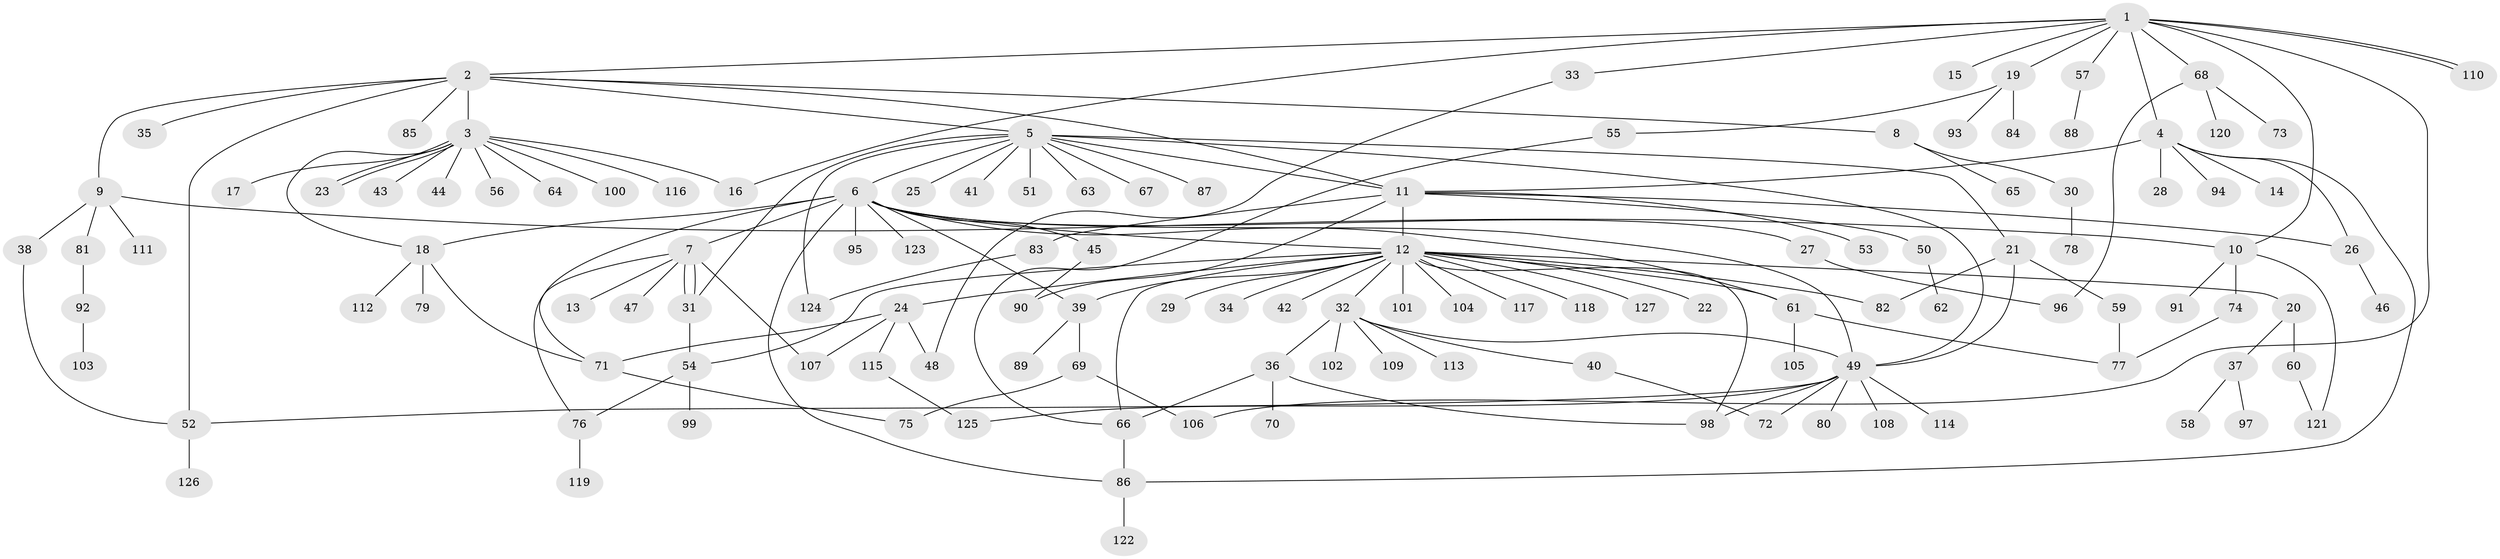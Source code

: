 // Generated by graph-tools (version 1.1) at 2025/35/03/09/25 02:35:36]
// undirected, 127 vertices, 167 edges
graph export_dot {
graph [start="1"]
  node [color=gray90,style=filled];
  1;
  2;
  3;
  4;
  5;
  6;
  7;
  8;
  9;
  10;
  11;
  12;
  13;
  14;
  15;
  16;
  17;
  18;
  19;
  20;
  21;
  22;
  23;
  24;
  25;
  26;
  27;
  28;
  29;
  30;
  31;
  32;
  33;
  34;
  35;
  36;
  37;
  38;
  39;
  40;
  41;
  42;
  43;
  44;
  45;
  46;
  47;
  48;
  49;
  50;
  51;
  52;
  53;
  54;
  55;
  56;
  57;
  58;
  59;
  60;
  61;
  62;
  63;
  64;
  65;
  66;
  67;
  68;
  69;
  70;
  71;
  72;
  73;
  74;
  75;
  76;
  77;
  78;
  79;
  80;
  81;
  82;
  83;
  84;
  85;
  86;
  87;
  88;
  89;
  90;
  91;
  92;
  93;
  94;
  95;
  96;
  97;
  98;
  99;
  100;
  101;
  102;
  103;
  104;
  105;
  106;
  107;
  108;
  109;
  110;
  111;
  112;
  113;
  114;
  115;
  116;
  117;
  118;
  119;
  120;
  121;
  122;
  123;
  124;
  125;
  126;
  127;
  1 -- 2;
  1 -- 4;
  1 -- 10;
  1 -- 15;
  1 -- 16;
  1 -- 19;
  1 -- 33;
  1 -- 57;
  1 -- 68;
  1 -- 106;
  1 -- 110;
  1 -- 110;
  2 -- 3;
  2 -- 5;
  2 -- 8;
  2 -- 9;
  2 -- 11;
  2 -- 35;
  2 -- 52;
  2 -- 85;
  3 -- 16;
  3 -- 17;
  3 -- 18;
  3 -- 23;
  3 -- 23;
  3 -- 43;
  3 -- 44;
  3 -- 56;
  3 -- 64;
  3 -- 100;
  3 -- 116;
  4 -- 11;
  4 -- 14;
  4 -- 26;
  4 -- 28;
  4 -- 86;
  4 -- 94;
  5 -- 6;
  5 -- 11;
  5 -- 21;
  5 -- 25;
  5 -- 31;
  5 -- 41;
  5 -- 49;
  5 -- 51;
  5 -- 63;
  5 -- 67;
  5 -- 87;
  5 -- 124;
  6 -- 7;
  6 -- 12;
  6 -- 18;
  6 -- 27;
  6 -- 39;
  6 -- 45;
  6 -- 49;
  6 -- 61;
  6 -- 71;
  6 -- 86;
  6 -- 95;
  6 -- 123;
  7 -- 13;
  7 -- 31;
  7 -- 31;
  7 -- 47;
  7 -- 76;
  7 -- 107;
  8 -- 30;
  8 -- 65;
  9 -- 10;
  9 -- 38;
  9 -- 81;
  9 -- 111;
  10 -- 74;
  10 -- 91;
  10 -- 121;
  11 -- 12;
  11 -- 26;
  11 -- 50;
  11 -- 53;
  11 -- 83;
  11 -- 90;
  12 -- 20;
  12 -- 22;
  12 -- 24;
  12 -- 29;
  12 -- 32;
  12 -- 34;
  12 -- 39;
  12 -- 42;
  12 -- 54;
  12 -- 61;
  12 -- 66;
  12 -- 82;
  12 -- 98;
  12 -- 101;
  12 -- 104;
  12 -- 117;
  12 -- 118;
  12 -- 127;
  18 -- 71;
  18 -- 79;
  18 -- 112;
  19 -- 55;
  19 -- 84;
  19 -- 93;
  20 -- 37;
  20 -- 60;
  21 -- 49;
  21 -- 59;
  21 -- 82;
  24 -- 48;
  24 -- 71;
  24 -- 107;
  24 -- 115;
  26 -- 46;
  27 -- 96;
  30 -- 78;
  31 -- 54;
  32 -- 36;
  32 -- 40;
  32 -- 49;
  32 -- 102;
  32 -- 109;
  32 -- 113;
  33 -- 48;
  36 -- 66;
  36 -- 70;
  36 -- 98;
  37 -- 58;
  37 -- 97;
  38 -- 52;
  39 -- 69;
  39 -- 89;
  40 -- 72;
  45 -- 90;
  49 -- 52;
  49 -- 72;
  49 -- 80;
  49 -- 98;
  49 -- 108;
  49 -- 114;
  49 -- 125;
  50 -- 62;
  52 -- 126;
  54 -- 76;
  54 -- 99;
  55 -- 66;
  57 -- 88;
  59 -- 77;
  60 -- 121;
  61 -- 77;
  61 -- 105;
  66 -- 86;
  68 -- 73;
  68 -- 96;
  68 -- 120;
  69 -- 75;
  69 -- 106;
  71 -- 75;
  74 -- 77;
  76 -- 119;
  81 -- 92;
  83 -- 124;
  86 -- 122;
  92 -- 103;
  115 -- 125;
}
